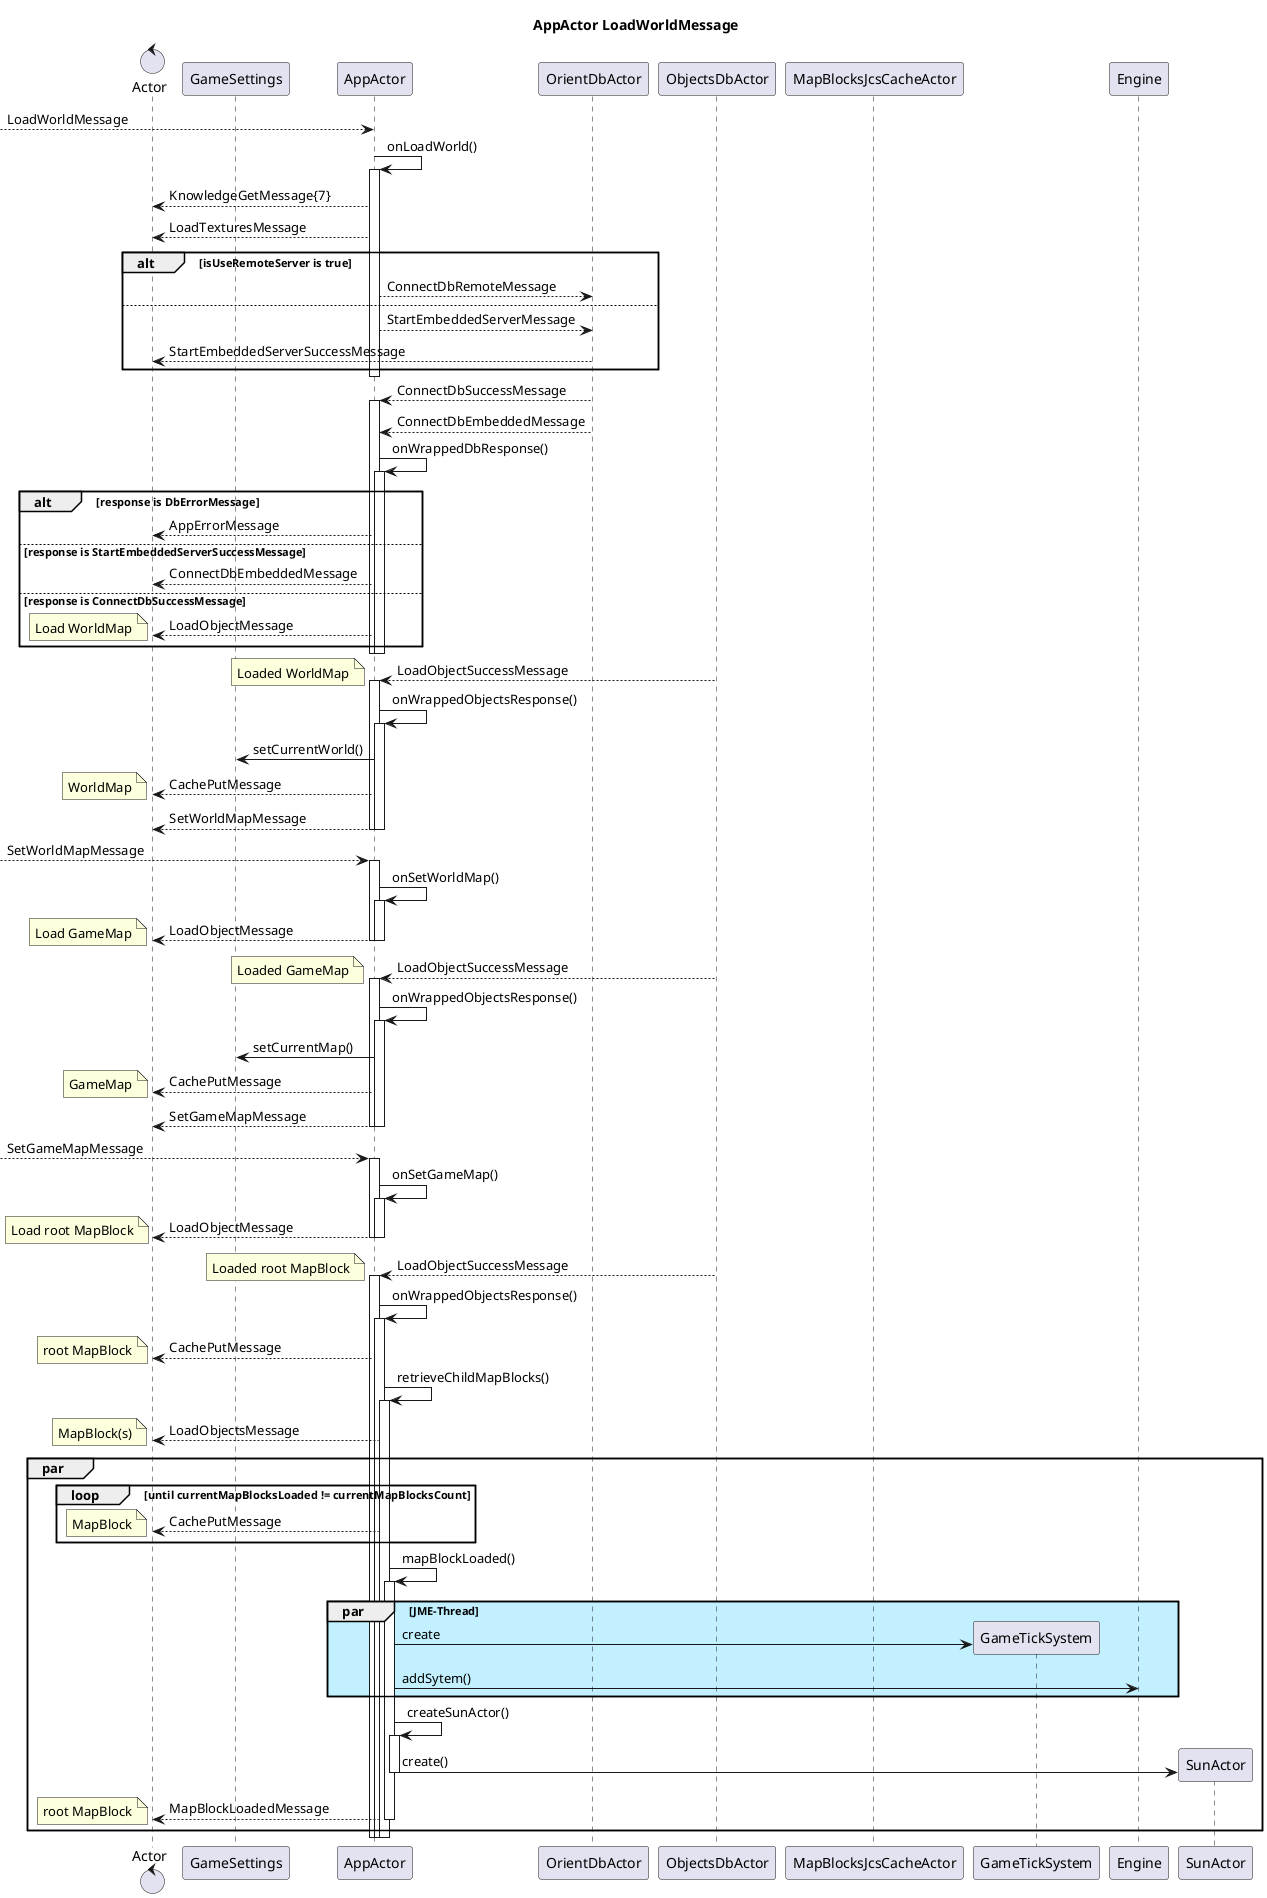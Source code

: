 @startuml
title AppActor LoadWorldMessage

control Actor
participant GameSettings
participant AppActor as ac
participant OrientDbActor as orientdba
participant ObjectsDbActor as objectsdba
participant MapBlocksJcsCacheActor as mbjca

--> ac : LoadWorldMessage

ac -> ac ++ : onLoadWorld()
    ac --> Actor : KnowledgeGetMessage{7}
    ac --> Actor : LoadTexturesMessage

    alt isUseRemoteServer is true
        ac --> orientdba : ConnectDbRemoteMessage
    else
        ac --> orientdba : StartEmbeddedServerMessage
        orientdba --> Actor : StartEmbeddedServerSuccessMessage
    end
    deactivate ac
deactivate ac

orientdba --> ac ++ : ConnectDbSuccessMessage
orientdba --> ac : ConnectDbEmbeddedMessage
    ac -> ac ++ : onWrappedDbResponse()
        alt response is DbErrorMessage
            ac --> Actor : AppErrorMessage
        else response is StartEmbeddedServerSuccessMessage
            ac --> Actor : ConnectDbEmbeddedMessage
        else response is ConnectDbSuccessMessage
            ac --> Actor : LoadObjectMessage
            note left
            Load WorldMap
            end note
        end
    deactivate ac
deactivate ac


objectsdba --> ac ++ : LoadObjectSuccessMessage
        note left
        Loaded WorldMap
        end note
    ac -> ac ++ : onWrappedObjectsResponse()
        ac -> GameSettings : setCurrentWorld()
        ac --> Actor : CachePutMessage
        note left
            WorldMap
        end note
        ac --> Actor : SetWorldMapMessage
    deactivate ac
deactivate ac

--> ac ++ : SetWorldMapMessage
    ac -> ac ++ : onSetWorldMap()
        ac --> Actor : LoadObjectMessage
        note left
        Load GameMap
        end note
    deactivate ac
deactivate ac

objectsdba --> ac ++ : LoadObjectSuccessMessage
        note left
        Loaded GameMap
        end note
    ac -> ac ++ : onWrappedObjectsResponse()
        ac -> GameSettings : setCurrentMap()
        ac --> Actor : CachePutMessage
        note left
            GameMap
        end note
        ac --> Actor : SetGameMapMessage
    deactivate ac
deactivate ac

--> ac ++ : SetGameMapMessage
    ac -> ac ++ : onSetGameMap()
        ac --> Actor : LoadObjectMessage
        note left
        Load root MapBlock
        end note
    deactivate ac
deactivate ac

objectsdba --> ac ++ : LoadObjectSuccessMessage
        note left
        Loaded root MapBlock
        end note
    ac -> ac ++ : onWrappedObjectsResponse()
        ac --> Actor : CachePutMessage
        note left
            root MapBlock
        end note
        ac -> ac ++ : retrieveChildMapBlocks()
            ac --> Actor : LoadObjectsMessage
            note left
            MapBlock(s)
            end note
            par
                loop until currentMapBlocksLoaded != currentMapBlocksCount
                    ac --> Actor : CachePutMessage
                    note left
                    MapBlock
                    end note
                end
                ac -> ac ++ : mapBlockLoaded()
                    par #APPLICATION JME-Thread
                        ac -> GameTickSystem ** : create
                        ac -> Engine : addSytem()
                    end
                    ac -> ac ++ : createSunActor()
                        ac -> SunActor ** : create()
                    deactivate ac
                    ac --> Actor : MapBlockLoadedMessage
                    note left
                    root MapBlock
                    end note
                deactivate ac
            end
        deactivate ac
    deactivate ac
deactivate ac

@enduml
